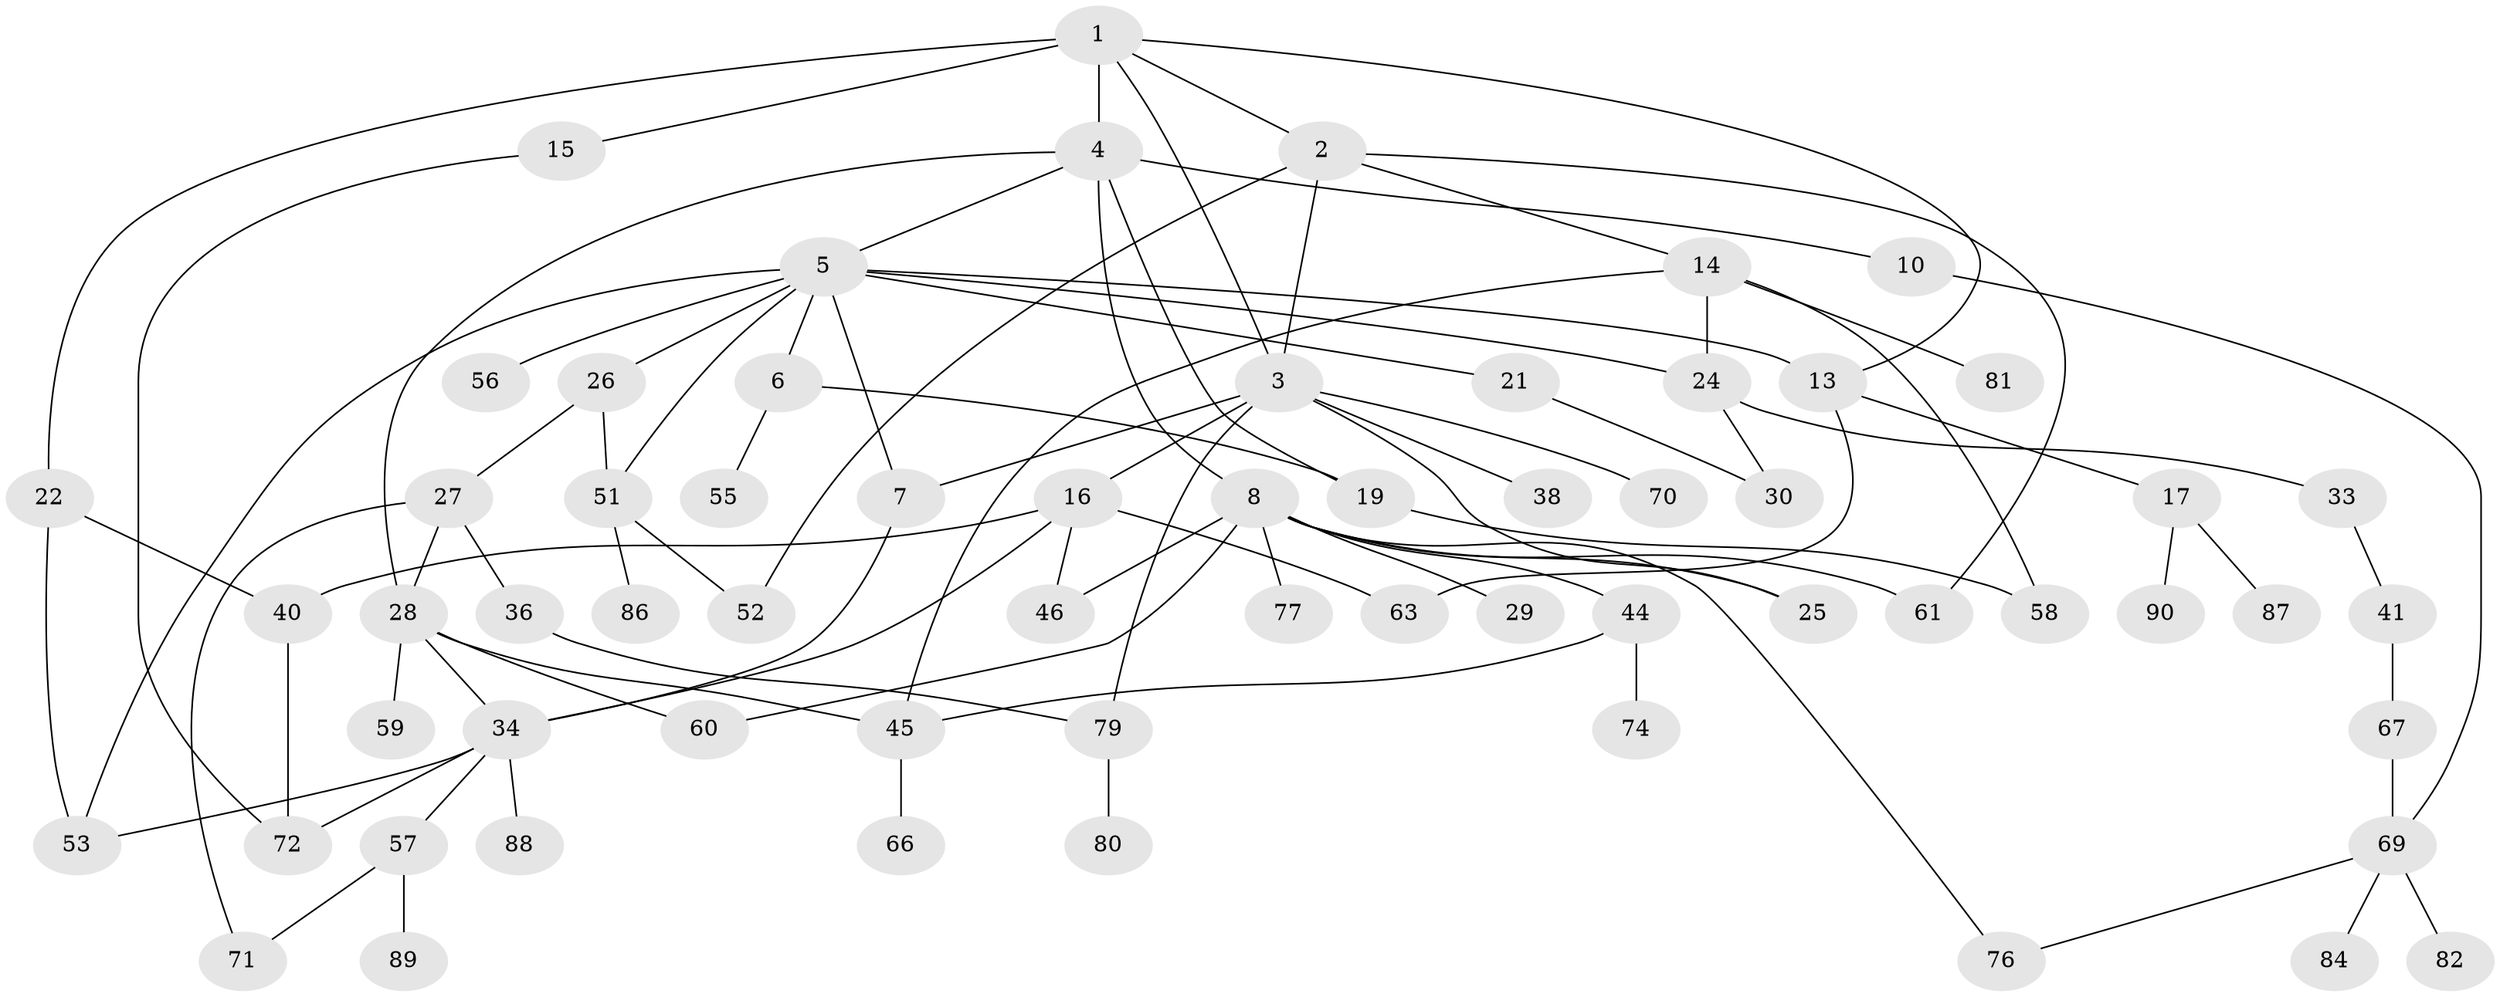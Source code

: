 // Generated by graph-tools (version 1.1) at 2025/51/02/27/25 19:51:36]
// undirected, 63 vertices, 90 edges
graph export_dot {
graph [start="1"]
  node [color=gray90,style=filled];
  1 [super="+39"];
  2 [super="+12"];
  3 [super="+37"];
  4 [super="+18"];
  5 [super="+11"];
  6 [super="+35"];
  7 [super="+9"];
  8 [super="+20"];
  10;
  13 [super="+43"];
  14 [super="+32"];
  15 [super="+85"];
  16 [super="+31"];
  17 [super="+23"];
  19;
  21;
  22 [super="+47"];
  24 [super="+54"];
  25;
  26;
  27 [super="+83"];
  28 [super="+65"];
  29;
  30 [super="+75"];
  33 [super="+49"];
  34 [super="+42"];
  36;
  38;
  40;
  41 [super="+50"];
  44;
  45 [super="+48"];
  46;
  51 [super="+62"];
  52;
  53 [super="+78"];
  55;
  56;
  57;
  58 [super="+64"];
  59;
  60;
  61 [super="+68"];
  63;
  66;
  67;
  69 [super="+73"];
  70;
  71;
  72;
  74;
  76;
  77;
  79;
  80;
  81;
  82;
  84;
  86;
  87;
  88;
  89;
  90;
  1 -- 2;
  1 -- 3;
  1 -- 4 [weight=2];
  1 -- 13;
  1 -- 15;
  1 -- 22;
  2 -- 3;
  2 -- 61;
  2 -- 52;
  2 -- 14;
  3 -- 16;
  3 -- 25;
  3 -- 70;
  3 -- 38;
  3 -- 79;
  3 -- 7;
  4 -- 5;
  4 -- 8;
  4 -- 10;
  4 -- 28;
  4 -- 19;
  5 -- 6;
  5 -- 7;
  5 -- 51;
  5 -- 56;
  5 -- 13;
  5 -- 53;
  5 -- 21;
  5 -- 24;
  5 -- 26;
  6 -- 19;
  6 -- 55;
  7 -- 34;
  8 -- 29;
  8 -- 61;
  8 -- 76;
  8 -- 77;
  8 -- 46;
  8 -- 25;
  8 -- 44;
  8 -- 60;
  10 -- 69;
  13 -- 17;
  13 -- 63;
  14 -- 81;
  14 -- 58;
  14 -- 24;
  14 -- 45;
  15 -- 72;
  16 -- 46;
  16 -- 40;
  16 -- 63;
  16 -- 34;
  17 -- 90;
  17 -- 87;
  19 -- 58;
  21 -- 30;
  22 -- 53;
  22 -- 40;
  24 -- 30;
  24 -- 33;
  26 -- 27;
  26 -- 51;
  27 -- 36;
  27 -- 71;
  27 -- 28;
  28 -- 59;
  28 -- 34;
  28 -- 45;
  28 -- 60;
  33 -- 41;
  34 -- 57;
  34 -- 53;
  34 -- 72;
  34 -- 88;
  36 -- 79;
  40 -- 72;
  41 -- 67;
  44 -- 45;
  44 -- 74;
  45 -- 66;
  51 -- 52;
  51 -- 86;
  57 -- 89;
  57 -- 71;
  67 -- 69;
  69 -- 76;
  69 -- 82;
  69 -- 84;
  79 -- 80;
}

